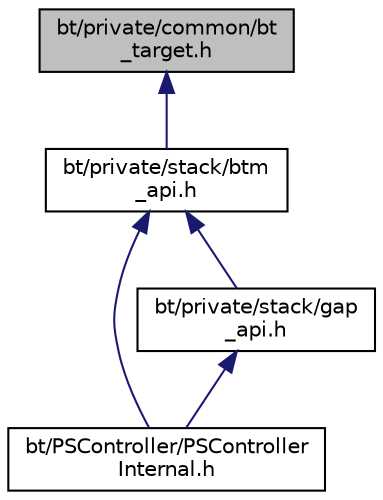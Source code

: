 digraph "bt/private/common/bt_target.h"
{
 // LATEX_PDF_SIZE
  edge [fontname="Helvetica",fontsize="10",labelfontname="Helvetica",labelfontsize="10"];
  node [fontname="Helvetica",fontsize="10",shape=record];
  Node1 [label="bt/private/common/bt\l_target.h",height=0.2,width=0.4,color="black", fillcolor="grey75", style="filled", fontcolor="black",tooltip=" "];
  Node1 -> Node2 [dir="back",color="midnightblue",fontsize="10",style="solid",fontname="Helvetica"];
  Node2 [label="bt/private/stack/btm\l_api.h",height=0.2,width=0.4,color="black", fillcolor="white", style="filled",URL="$btm__api_8h.html",tooltip=" "];
  Node2 -> Node3 [dir="back",color="midnightblue",fontsize="10",style="solid",fontname="Helvetica"];
  Node3 [label="bt/PSController/PSController\lInternal.h",height=0.2,width=0.4,color="black", fillcolor="white", style="filled",URL="$PSControllerInternal_8h.html",tooltip=" "];
  Node2 -> Node4 [dir="back",color="midnightblue",fontsize="10",style="solid",fontname="Helvetica"];
  Node4 [label="bt/private/stack/gap\l_api.h",height=0.2,width=0.4,color="black", fillcolor="white", style="filled",URL="$gap__api_8h.html",tooltip=" "];
  Node4 -> Node3 [dir="back",color="midnightblue",fontsize="10",style="solid",fontname="Helvetica"];
}

